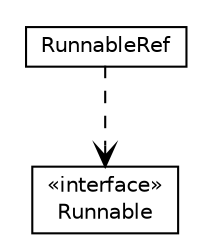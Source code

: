 #!/usr/local/bin/dot
#
# Class diagram 
# Generated by UmlGraph version 4.1 (http://www.spinellis.gr/sw/umlgraph)
#

digraph G {
	edge [fontname="Helvetica",fontsize=10,labelfontname="Helvetica",labelfontsize=10];
	node [fontname="Helvetica",fontsize=10,shape=plaintext];
	// test.RunnableRef
	c99 [label=<<table border="0" cellborder="1" cellspacing="0" cellpadding="2" port="p"><tr><td><table border="0" cellspacing="0" cellpadding="1"><tr><td> RunnableRef </td></tr></table></td></tr></table>>, fontname="Helvetica", fontcolor="black", fontsize=10.0];
	// test.RunnableRef depend java.lang.Runnable
	c99:p -> c100:p [taillabel="", label="", headlabel="", fontname="Helvetica", fontcolor="black", fontsize=10.0, color="black", arrowhead=open, style=dashed];
	// java.lang.Runnable
	c100 [label=<<table border="0" cellborder="1" cellspacing="0" cellpadding="2" port="p" href="http://java.sun.com/j2se/1.4.2/docs/api/java/lang/Runnable.html"><tr><td><table border="0" cellspacing="0" cellpadding="1"><tr><td> &laquo;interface&raquo; </td></tr><tr><td> Runnable </td></tr></table></td></tr></table>>, fontname="Helvetica", fontcolor="black", fontsize=10.0];
}

